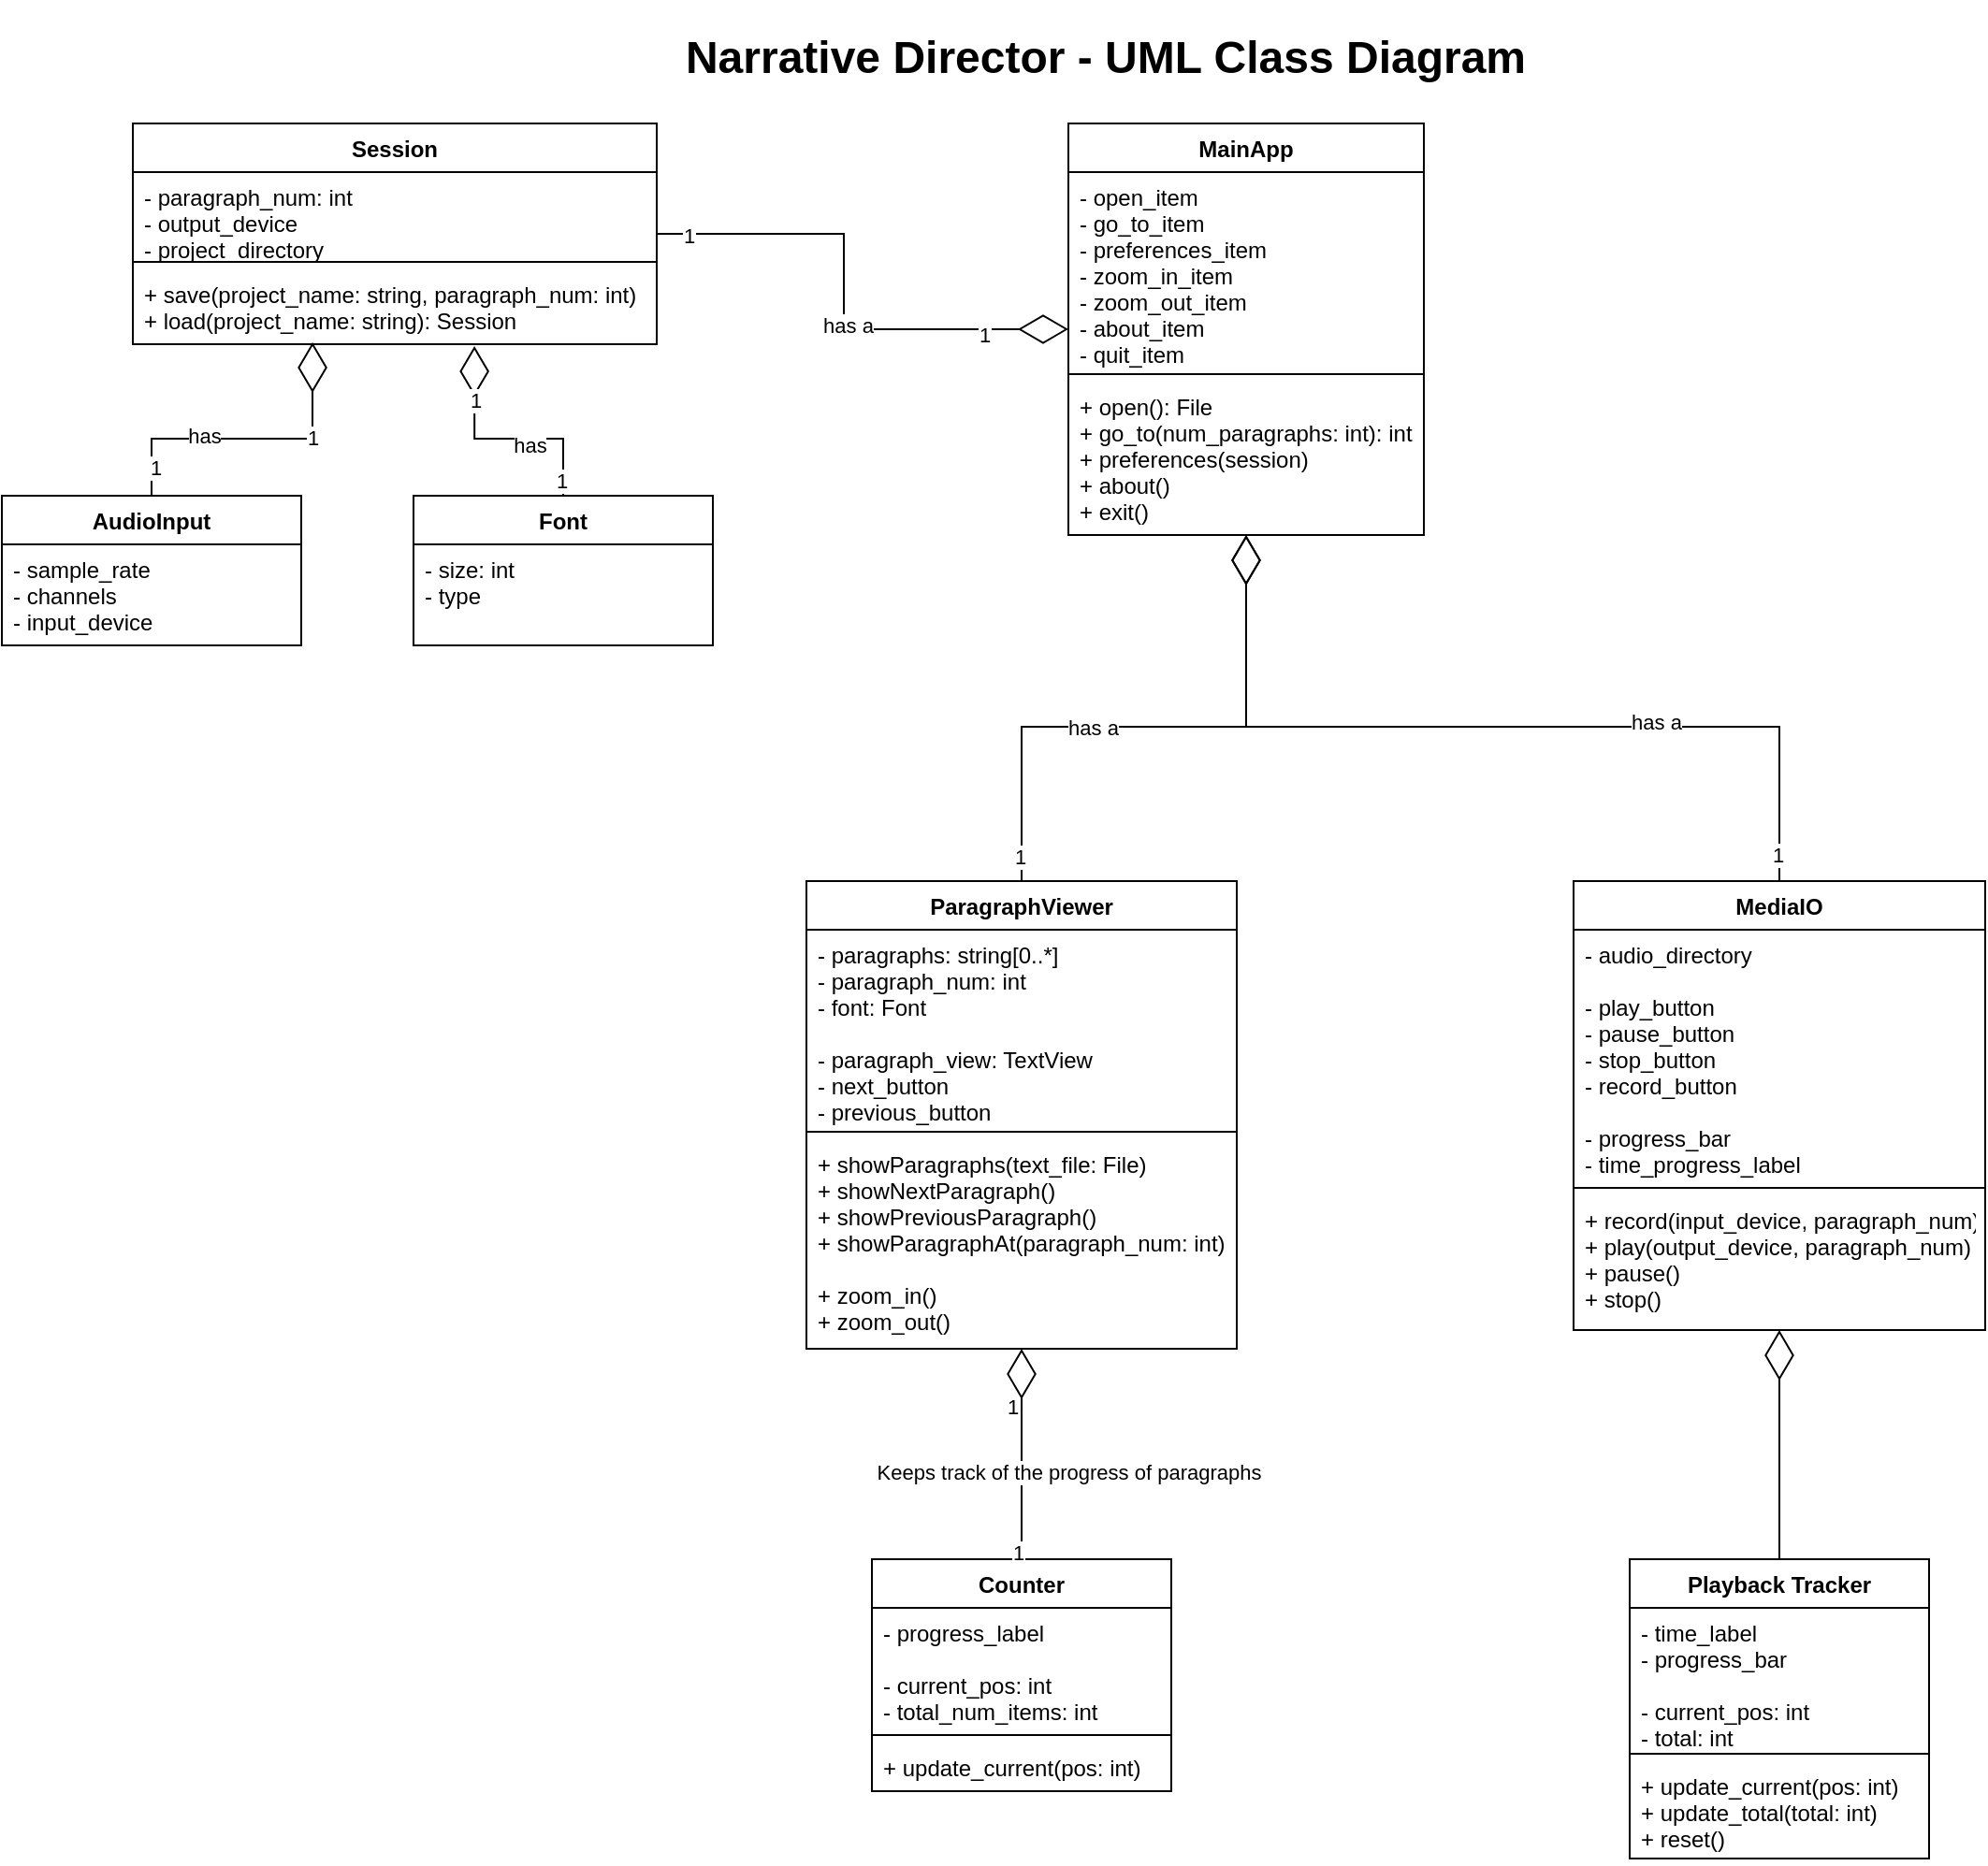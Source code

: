<mxfile version="15.9.1" type="device"><diagram id="C5RBs43oDa-KdzZeNtuy" name="Page-1"><mxGraphModel dx="2889" dy="1140" grid="1" gridSize="10" guides="1" tooltips="1" connect="1" arrows="1" fold="1" page="1" pageScale="1" pageWidth="827" pageHeight="1169" math="0" shadow="0"><root><mxCell id="WIyWlLk6GJQsqaUBKTNV-0"/><mxCell id="WIyWlLk6GJQsqaUBKTNV-1" parent="WIyWlLk6GJQsqaUBKTNV-0"/><mxCell id="CWmGrvaaXz-5sUjLNDUD-9" style="edgeStyle=orthogonalEdgeStyle;rounded=0;orthogonalLoop=1;jettySize=auto;html=1;endArrow=diamondThin;endFill=0;endSize=24;" parent="WIyWlLk6GJQsqaUBKTNV-1" source="7qF5mrvs6irYJMopvK7C-4" target="CWmGrvaaXz-5sUjLNDUD-0" edge="1"><mxGeometry relative="1" as="geometry"/></mxCell><mxCell id="CWmGrvaaXz-5sUjLNDUD-12" value="1" style="edgeLabel;html=1;align=center;verticalAlign=middle;resizable=0;points=[];" parent="CWmGrvaaXz-5sUjLNDUD-9" vertex="1" connectable="0"><mxGeometry x="-0.915" y="1" relative="1" as="geometry"><mxPoint as="offset"/></mxGeometry></mxCell><mxCell id="CWmGrvaaXz-5sUjLNDUD-14" value="has a" style="edgeLabel;html=1;align=center;verticalAlign=middle;resizable=0;points=[];" parent="CWmGrvaaXz-5sUjLNDUD-9" vertex="1" connectable="0"><mxGeometry x="-0.21" relative="1" as="geometry"><mxPoint as="offset"/></mxGeometry></mxCell><mxCell id="7qF5mrvs6irYJMopvK7C-4" value="ParagraphViewer" style="swimlane;fontStyle=1;align=center;verticalAlign=top;childLayout=stackLayout;horizontal=1;startSize=26;horizontalStack=0;resizeParent=1;resizeParentMax=0;resizeLast=0;collapsible=1;marginBottom=0;" parent="WIyWlLk6GJQsqaUBKTNV-1" vertex="1"><mxGeometry x="90" y="485" width="230" height="250" as="geometry"/></mxCell><mxCell id="7qF5mrvs6irYJMopvK7C-5" value="- paragraphs: string[0..*]&#xA;- paragraph_num: int&#xA;- font: Font&#xA;&#xA;- paragraph_view: TextView&#xA;- next_button&#xA;- previous_button" style="text;strokeColor=none;fillColor=none;align=left;verticalAlign=top;spacingLeft=4;spacingRight=4;overflow=hidden;rotatable=0;points=[[0,0.5],[1,0.5]];portConstraint=eastwest;" parent="7qF5mrvs6irYJMopvK7C-4" vertex="1"><mxGeometry y="26" width="230" height="104" as="geometry"/></mxCell><mxCell id="7qF5mrvs6irYJMopvK7C-6" value="" style="line;strokeWidth=1;fillColor=none;align=left;verticalAlign=middle;spacingTop=-1;spacingLeft=3;spacingRight=3;rotatable=0;labelPosition=right;points=[];portConstraint=eastwest;" parent="7qF5mrvs6irYJMopvK7C-4" vertex="1"><mxGeometry y="130" width="230" height="8" as="geometry"/></mxCell><mxCell id="7qF5mrvs6irYJMopvK7C-7" value="+ showParagraphs(text_file: File)&#xA;+ showNextParagraph()&#xA;+ showPreviousParagraph()&#xA;+ showParagraphAt(paragraph_num: int)&#xA;&#xA;+ zoom_in()&#xA;+ zoom_out()&#xA;" style="text;strokeColor=none;fillColor=none;align=left;verticalAlign=top;spacingLeft=4;spacingRight=4;overflow=hidden;rotatable=0;points=[[0,0.5],[1,0.5]];portConstraint=eastwest;" parent="7qF5mrvs6irYJMopvK7C-4" vertex="1"><mxGeometry y="138" width="230" height="112" as="geometry"/></mxCell><mxCell id="CWmGrvaaXz-5sUjLNDUD-4" style="edgeStyle=orthogonalEdgeStyle;rounded=0;orthogonalLoop=1;jettySize=auto;html=1;endArrow=diamondThin;endFill=0;endSize=24;" parent="WIyWlLk6GJQsqaUBKTNV-1" source="7qF5mrvs6irYJMopvK7C-15" target="CWmGrvaaXz-5sUjLNDUD-0" edge="1"><mxGeometry relative="1" as="geometry"/></mxCell><mxCell id="CWmGrvaaXz-5sUjLNDUD-6" value="1" style="edgeLabel;html=1;align=center;verticalAlign=middle;resizable=0;points=[];" parent="CWmGrvaaXz-5sUjLNDUD-4" vertex="1" connectable="0"><mxGeometry x="-0.877" y="-1" relative="1" as="geometry"><mxPoint as="offset"/></mxGeometry></mxCell><mxCell id="CWmGrvaaXz-5sUjLNDUD-7" value="1" style="edgeLabel;html=1;align=center;verticalAlign=middle;resizable=0;points=[];" parent="CWmGrvaaXz-5sUjLNDUD-4" vertex="1" connectable="0"><mxGeometry x="0.665" y="-3" relative="1" as="geometry"><mxPoint as="offset"/></mxGeometry></mxCell><mxCell id="CWmGrvaaXz-5sUjLNDUD-8" value="has a" style="edgeLabel;html=1;align=center;verticalAlign=middle;resizable=0;points=[];" parent="CWmGrvaaXz-5sUjLNDUD-4" vertex="1" connectable="0"><mxGeometry x="0.095" y="2" relative="1" as="geometry"><mxPoint as="offset"/></mxGeometry></mxCell><mxCell id="7qF5mrvs6irYJMopvK7C-15" value="Session" style="swimlane;fontStyle=1;align=center;verticalAlign=top;childLayout=stackLayout;horizontal=1;startSize=26;horizontalStack=0;resizeParent=1;resizeParentMax=0;resizeLast=0;collapsible=1;marginBottom=0;" parent="WIyWlLk6GJQsqaUBKTNV-1" vertex="1"><mxGeometry x="-270" y="80" width="280" height="118" as="geometry"/></mxCell><mxCell id="7qF5mrvs6irYJMopvK7C-16" value="- paragraph_num: int&#xA;- output_device&#xA;- project_directory&#xA;" style="text;strokeColor=none;fillColor=none;align=left;verticalAlign=top;spacingLeft=4;spacingRight=4;overflow=hidden;rotatable=0;points=[[0,0.5],[1,0.5]];portConstraint=eastwest;" parent="7qF5mrvs6irYJMopvK7C-15" vertex="1"><mxGeometry y="26" width="280" height="44" as="geometry"/></mxCell><mxCell id="7qF5mrvs6irYJMopvK7C-17" value="" style="line;strokeWidth=1;fillColor=none;align=left;verticalAlign=middle;spacingTop=-1;spacingLeft=3;spacingRight=3;rotatable=0;labelPosition=right;points=[];portConstraint=eastwest;" parent="7qF5mrvs6irYJMopvK7C-15" vertex="1"><mxGeometry y="70" width="280" height="8" as="geometry"/></mxCell><mxCell id="7qF5mrvs6irYJMopvK7C-18" value="+ save(project_name: string, paragraph_num: int)&#xA;+ load(project_name: string): Session&#xA;" style="text;strokeColor=none;fillColor=none;align=left;verticalAlign=top;spacingLeft=4;spacingRight=4;overflow=hidden;rotatable=0;points=[[0,0.5],[1,0.5]];portConstraint=eastwest;" parent="7qF5mrvs6irYJMopvK7C-15" vertex="1"><mxGeometry y="78" width="280" height="40" as="geometry"/></mxCell><mxCell id="7qF5mrvs6irYJMopvK7C-26" value="Counter" style="swimlane;fontStyle=1;align=center;verticalAlign=top;childLayout=stackLayout;horizontal=1;startSize=26;horizontalStack=0;resizeParent=1;resizeParentMax=0;resizeLast=0;collapsible=1;marginBottom=0;" parent="WIyWlLk6GJQsqaUBKTNV-1" vertex="1"><mxGeometry x="125" y="847.5" width="160" height="124" as="geometry"/></mxCell><mxCell id="7qF5mrvs6irYJMopvK7C-27" value="- progress_label&#xA;&#xA;- current_pos: int&#xA;- total_num_items: int" style="text;strokeColor=none;fillColor=none;align=left;verticalAlign=top;spacingLeft=4;spacingRight=4;overflow=hidden;rotatable=0;points=[[0,0.5],[1,0.5]];portConstraint=eastwest;" parent="7qF5mrvs6irYJMopvK7C-26" vertex="1"><mxGeometry y="26" width="160" height="64" as="geometry"/></mxCell><mxCell id="7qF5mrvs6irYJMopvK7C-28" value="" style="line;strokeWidth=1;fillColor=none;align=left;verticalAlign=middle;spacingTop=-1;spacingLeft=3;spacingRight=3;rotatable=0;labelPosition=right;points=[];portConstraint=eastwest;" parent="7qF5mrvs6irYJMopvK7C-26" vertex="1"><mxGeometry y="90" width="160" height="8" as="geometry"/></mxCell><mxCell id="7qF5mrvs6irYJMopvK7C-29" value="+ update_current(pos: int)" style="text;strokeColor=none;fillColor=none;align=left;verticalAlign=top;spacingLeft=4;spacingRight=4;overflow=hidden;rotatable=0;points=[[0,0.5],[1,0.5]];portConstraint=eastwest;" parent="7qF5mrvs6irYJMopvK7C-26" vertex="1"><mxGeometry y="98" width="160" height="26" as="geometry"/></mxCell><mxCell id="7qF5mrvs6irYJMopvK7C-30" style="edgeStyle=orthogonalEdgeStyle;rounded=0;orthogonalLoop=1;jettySize=auto;html=1;endArrow=diamondThin;endFill=0;endSize=24;exitX=0.5;exitY=0;exitDx=0;exitDy=0;" parent="WIyWlLk6GJQsqaUBKTNV-1" source="7qF5mrvs6irYJMopvK7C-26" target="7qF5mrvs6irYJMopvK7C-4" edge="1"><mxGeometry relative="1" as="geometry"/></mxCell><mxCell id="7qF5mrvs6irYJMopvK7C-31" value="1" style="edgeLabel;html=1;align=center;verticalAlign=middle;resizable=0;points=[];" parent="7qF5mrvs6irYJMopvK7C-30" vertex="1" connectable="0"><mxGeometry x="-0.936" y="2" relative="1" as="geometry"><mxPoint as="offset"/></mxGeometry></mxCell><mxCell id="7qF5mrvs6irYJMopvK7C-32" value="1" style="edgeLabel;html=1;align=center;verticalAlign=middle;resizable=0;points=[];" parent="7qF5mrvs6irYJMopvK7C-30" vertex="1" connectable="0"><mxGeometry x="0.791" relative="1" as="geometry"><mxPoint x="-5" y="19" as="offset"/></mxGeometry></mxCell><mxCell id="7qF5mrvs6irYJMopvK7C-33" value="Keeps track of the progress of paragraphs" style="edgeLabel;html=1;align=center;verticalAlign=middle;resizable=0;points=[];" parent="7qF5mrvs6irYJMopvK7C-30" vertex="1" connectable="0"><mxGeometry x="-0.176" y="-1" relative="1" as="geometry"><mxPoint x="24" as="offset"/></mxGeometry></mxCell><mxCell id="uqKv1nTXKA7kdlYmjU6h-12" style="edgeStyle=orthogonalEdgeStyle;rounded=0;orthogonalLoop=1;jettySize=auto;html=1;endArrow=diamondThin;endFill=0;endSize=24;entryX=0.343;entryY=0.975;entryDx=0;entryDy=0;entryPerimeter=0;" parent="WIyWlLk6GJQsqaUBKTNV-1" source="uqKv1nTXKA7kdlYmjU6h-4" target="7qF5mrvs6irYJMopvK7C-18" edge="1"><mxGeometry relative="1" as="geometry"/></mxCell><mxCell id="uqKv1nTXKA7kdlYmjU6h-13" value="1" style="edgeLabel;html=1;align=center;verticalAlign=middle;resizable=0;points=[];" parent="uqKv1nTXKA7kdlYmjU6h-12" vertex="1" connectable="0"><mxGeometry x="-0.824" y="-2" relative="1" as="geometry"><mxPoint as="offset"/></mxGeometry></mxCell><mxCell id="uqKv1nTXKA7kdlYmjU6h-14" value="1" style="edgeLabel;html=1;align=center;verticalAlign=middle;resizable=0;points=[];" parent="uqKv1nTXKA7kdlYmjU6h-12" vertex="1" connectable="0"><mxGeometry x="0.397" relative="1" as="geometry"><mxPoint as="offset"/></mxGeometry></mxCell><mxCell id="uqKv1nTXKA7kdlYmjU6h-15" value="has" style="edgeLabel;html=1;align=center;verticalAlign=middle;resizable=0;points=[];" parent="uqKv1nTXKA7kdlYmjU6h-12" vertex="1" connectable="0"><mxGeometry x="-0.301" y="2" relative="1" as="geometry"><mxPoint as="offset"/></mxGeometry></mxCell><mxCell id="uqKv1nTXKA7kdlYmjU6h-4" value="AudioInput" style="swimlane;fontStyle=1;align=center;verticalAlign=top;childLayout=stackLayout;horizontal=1;startSize=26;horizontalStack=0;resizeParent=1;resizeParentMax=0;resizeLast=0;collapsible=1;marginBottom=0;" parent="WIyWlLk6GJQsqaUBKTNV-1" vertex="1"><mxGeometry x="-340" y="279" width="160" height="80" as="geometry"/></mxCell><mxCell id="uqKv1nTXKA7kdlYmjU6h-5" value="- sample_rate&#xA;- channels&#xA;- input_device" style="text;strokeColor=none;fillColor=none;align=left;verticalAlign=top;spacingLeft=4;spacingRight=4;overflow=hidden;rotatable=0;points=[[0,0.5],[1,0.5]];portConstraint=eastwest;" parent="uqKv1nTXKA7kdlYmjU6h-4" vertex="1"><mxGeometry y="26" width="160" height="54" as="geometry"/></mxCell><mxCell id="uqKv1nTXKA7kdlYmjU6h-28" style="edgeStyle=orthogonalEdgeStyle;rounded=0;orthogonalLoop=1;jettySize=auto;html=1;entryX=0.652;entryY=1.025;entryDx=0;entryDy=0;entryPerimeter=0;endArrow=diamondThin;endFill=0;endSize=24;" parent="WIyWlLk6GJQsqaUBKTNV-1" source="uqKv1nTXKA7kdlYmjU6h-24" target="7qF5mrvs6irYJMopvK7C-18" edge="1"><mxGeometry relative="1" as="geometry"/></mxCell><mxCell id="uqKv1nTXKA7kdlYmjU6h-29" value="has" style="edgeLabel;html=1;align=center;verticalAlign=middle;resizable=0;points=[];" parent="uqKv1nTXKA7kdlYmjU6h-28" vertex="1" connectable="0"><mxGeometry x="-0.226" y="3" relative="1" as="geometry"><mxPoint x="1" as="offset"/></mxGeometry></mxCell><mxCell id="uqKv1nTXKA7kdlYmjU6h-30" value="1" style="edgeLabel;html=1;align=center;verticalAlign=middle;resizable=0;points=[];" parent="uqKv1nTXKA7kdlYmjU6h-28" vertex="1" connectable="0"><mxGeometry x="0.558" relative="1" as="geometry"><mxPoint as="offset"/></mxGeometry></mxCell><mxCell id="uqKv1nTXKA7kdlYmjU6h-31" value="1" style="edgeLabel;html=1;align=center;verticalAlign=middle;resizable=0;points=[];" parent="uqKv1nTXKA7kdlYmjU6h-28" vertex="1" connectable="0"><mxGeometry x="-0.874" y="1" relative="1" as="geometry"><mxPoint as="offset"/></mxGeometry></mxCell><mxCell id="uqKv1nTXKA7kdlYmjU6h-24" value="Font" style="swimlane;fontStyle=1;align=center;verticalAlign=top;childLayout=stackLayout;horizontal=1;startSize=26;horizontalStack=0;resizeParent=1;resizeParentMax=0;resizeLast=0;collapsible=1;marginBottom=0;" parent="WIyWlLk6GJQsqaUBKTNV-1" vertex="1"><mxGeometry x="-120" y="279" width="160" height="80" as="geometry"/></mxCell><mxCell id="uqKv1nTXKA7kdlYmjU6h-25" value="- size: int&#xA;- type" style="text;strokeColor=none;fillColor=none;align=left;verticalAlign=top;spacingLeft=4;spacingRight=4;overflow=hidden;rotatable=0;points=[[0,0.5],[1,0.5]];portConstraint=eastwest;" parent="uqKv1nTXKA7kdlYmjU6h-24" vertex="1"><mxGeometry y="26" width="160" height="54" as="geometry"/></mxCell><mxCell id="CWmGrvaaXz-5sUjLNDUD-0" value="MainApp" style="swimlane;fontStyle=1;align=center;verticalAlign=top;childLayout=stackLayout;horizontal=1;startSize=26;horizontalStack=0;resizeParent=1;resizeParentMax=0;resizeLast=0;collapsible=1;marginBottom=0;" parent="WIyWlLk6GJQsqaUBKTNV-1" vertex="1"><mxGeometry x="230" y="80" width="190" height="220" as="geometry"/></mxCell><mxCell id="CWmGrvaaXz-5sUjLNDUD-1" value="- open_item&#xA;- go_to_item&#xA;- preferences_item&#xA;- zoom_in_item&#xA;- zoom_out_item&#xA;- about_item&#xA;- quit_item" style="text;strokeColor=none;fillColor=none;align=left;verticalAlign=top;spacingLeft=4;spacingRight=4;overflow=hidden;rotatable=0;points=[[0,0.5],[1,0.5]];portConstraint=eastwest;" parent="CWmGrvaaXz-5sUjLNDUD-0" vertex="1"><mxGeometry y="26" width="190" height="104" as="geometry"/></mxCell><mxCell id="CWmGrvaaXz-5sUjLNDUD-2" value="" style="line;strokeWidth=1;fillColor=none;align=left;verticalAlign=middle;spacingTop=-1;spacingLeft=3;spacingRight=3;rotatable=0;labelPosition=right;points=[];portConstraint=eastwest;" parent="CWmGrvaaXz-5sUjLNDUD-0" vertex="1"><mxGeometry y="130" width="190" height="8" as="geometry"/></mxCell><mxCell id="CWmGrvaaXz-5sUjLNDUD-3" value="+ open(): File&#xA;+ go_to(num_paragraphs: int): int&#xA;+ preferences(session)&#xA;+ about()&#xA;+ exit()" style="text;strokeColor=none;fillColor=none;align=left;verticalAlign=top;spacingLeft=4;spacingRight=4;overflow=hidden;rotatable=0;points=[[0,0.5],[1,0.5]];portConstraint=eastwest;" parent="CWmGrvaaXz-5sUjLNDUD-0" vertex="1"><mxGeometry y="138" width="190" height="82" as="geometry"/></mxCell><mxCell id="CWmGrvaaXz-5sUjLNDUD-16" value="&lt;h1&gt;Narrative Director - UML Class Diagram&lt;br&gt;&lt;/h1&gt;" style="text;html=1;strokeColor=none;fillColor=none;align=center;verticalAlign=middle;whiteSpace=wrap;rounded=0;" parent="WIyWlLk6GJQsqaUBKTNV-1" vertex="1"><mxGeometry x="20" y="30" width="460" height="30" as="geometry"/></mxCell><mxCell id="X5sajKfbFdd7pzfeBl9J-4" style="edgeStyle=orthogonalEdgeStyle;rounded=0;orthogonalLoop=1;jettySize=auto;html=1;endArrow=diamondThin;endFill=0;endSize=24;entryX=0.5;entryY=1;entryDx=0;entryDy=0;exitX=0.5;exitY=0;exitDx=0;exitDy=0;" parent="WIyWlLk6GJQsqaUBKTNV-1" source="X5sajKfbFdd7pzfeBl9J-0" target="CWmGrvaaXz-5sUjLNDUD-0" edge="1"><mxGeometry relative="1" as="geometry"><mxPoint x="430" y="380" as="targetPoint"/></mxGeometry></mxCell><mxCell id="X5sajKfbFdd7pzfeBl9J-5" value="1" style="edgeLabel;html=1;align=center;verticalAlign=middle;resizable=0;points=[];" parent="X5sajKfbFdd7pzfeBl9J-4" vertex="1" connectable="0"><mxGeometry x="-0.941" y="1" relative="1" as="geometry"><mxPoint as="offset"/></mxGeometry></mxCell><mxCell id="X5sajKfbFdd7pzfeBl9J-6" value="has a" style="edgeLabel;html=1;align=center;verticalAlign=middle;resizable=0;points=[];" parent="X5sajKfbFdd7pzfeBl9J-4" vertex="1" connectable="0"><mxGeometry x="-0.365" y="-3" relative="1" as="geometry"><mxPoint as="offset"/></mxGeometry></mxCell><mxCell id="X5sajKfbFdd7pzfeBl9J-0" value="MediaIO" style="swimlane;fontStyle=1;align=center;verticalAlign=top;childLayout=stackLayout;horizontal=1;startSize=26;horizontalStack=0;resizeParent=1;resizeParentMax=0;resizeLast=0;collapsible=1;marginBottom=0;" parent="WIyWlLk6GJQsqaUBKTNV-1" vertex="1"><mxGeometry x="500" y="485" width="220" height="240" as="geometry"/></mxCell><mxCell id="X5sajKfbFdd7pzfeBl9J-1" value="- audio_directory&#xA;&#xA;- play_button&#xA;- pause_button&#xA;- stop_button&#xA;- record_button&#xA;&#xA;- progress_bar&#xA;- time_progress_label&#xA;" style="text;strokeColor=none;fillColor=none;align=left;verticalAlign=top;spacingLeft=4;spacingRight=4;overflow=hidden;rotatable=0;points=[[0,0.5],[1,0.5]];portConstraint=eastwest;" parent="X5sajKfbFdd7pzfeBl9J-0" vertex="1"><mxGeometry y="26" width="220" height="134" as="geometry"/></mxCell><mxCell id="X5sajKfbFdd7pzfeBl9J-2" value="" style="line;strokeWidth=1;fillColor=none;align=left;verticalAlign=middle;spacingTop=-1;spacingLeft=3;spacingRight=3;rotatable=0;labelPosition=right;points=[];portConstraint=eastwest;" parent="X5sajKfbFdd7pzfeBl9J-0" vertex="1"><mxGeometry y="160" width="220" height="8" as="geometry"/></mxCell><mxCell id="X5sajKfbFdd7pzfeBl9J-3" value="+ record(input_device, paragraph_num)&#xA;+ play(output_device, paragraph_num)&#xA;+ pause()&#xA;+ stop()&#xA;" style="text;strokeColor=none;fillColor=none;align=left;verticalAlign=top;spacingLeft=4;spacingRight=4;overflow=hidden;rotatable=0;points=[[0,0.5],[1,0.5]];portConstraint=eastwest;" parent="X5sajKfbFdd7pzfeBl9J-0" vertex="1"><mxGeometry y="168" width="220" height="72" as="geometry"/></mxCell><mxCell id="VSH80lzQ6H8g-4Em9pre-4" style="edgeStyle=orthogonalEdgeStyle;rounded=0;orthogonalLoop=1;jettySize=auto;html=1;entryX=0.5;entryY=1;entryDx=0;entryDy=0;endArrow=diamondThin;endFill=0;endSize=24;" edge="1" parent="WIyWlLk6GJQsqaUBKTNV-1" source="VSH80lzQ6H8g-4Em9pre-0" target="X5sajKfbFdd7pzfeBl9J-0"><mxGeometry relative="1" as="geometry"/></mxCell><mxCell id="VSH80lzQ6H8g-4Em9pre-0" value="Playback Tracker" style="swimlane;fontStyle=1;align=center;verticalAlign=top;childLayout=stackLayout;horizontal=1;startSize=26;horizontalStack=0;resizeParent=1;resizeParentMax=0;resizeLast=0;collapsible=1;marginBottom=0;" vertex="1" parent="WIyWlLk6GJQsqaUBKTNV-1"><mxGeometry x="530" y="847.5" width="160" height="160" as="geometry"/></mxCell><mxCell id="VSH80lzQ6H8g-4Em9pre-1" value="- time_label&#xA;- progress_bar&#xA;&#xA;- current_pos: int&#xA;- total: int&#xA;" style="text;strokeColor=none;fillColor=none;align=left;verticalAlign=top;spacingLeft=4;spacingRight=4;overflow=hidden;rotatable=0;points=[[0,0.5],[1,0.5]];portConstraint=eastwest;" vertex="1" parent="VSH80lzQ6H8g-4Em9pre-0"><mxGeometry y="26" width="160" height="74" as="geometry"/></mxCell><mxCell id="VSH80lzQ6H8g-4Em9pre-2" value="" style="line;strokeWidth=1;fillColor=none;align=left;verticalAlign=middle;spacingTop=-1;spacingLeft=3;spacingRight=3;rotatable=0;labelPosition=right;points=[];portConstraint=eastwest;" vertex="1" parent="VSH80lzQ6H8g-4Em9pre-0"><mxGeometry y="100" width="160" height="8" as="geometry"/></mxCell><mxCell id="VSH80lzQ6H8g-4Em9pre-3" value="+ update_current(pos: int)&#xA;+ update_total(total: int)&#xA;+ reset()&#xA;" style="text;strokeColor=none;fillColor=none;align=left;verticalAlign=top;spacingLeft=4;spacingRight=4;overflow=hidden;rotatable=0;points=[[0,0.5],[1,0.5]];portConstraint=eastwest;" vertex="1" parent="VSH80lzQ6H8g-4Em9pre-0"><mxGeometry y="108" width="160" height="52" as="geometry"/></mxCell></root></mxGraphModel></diagram></mxfile>
